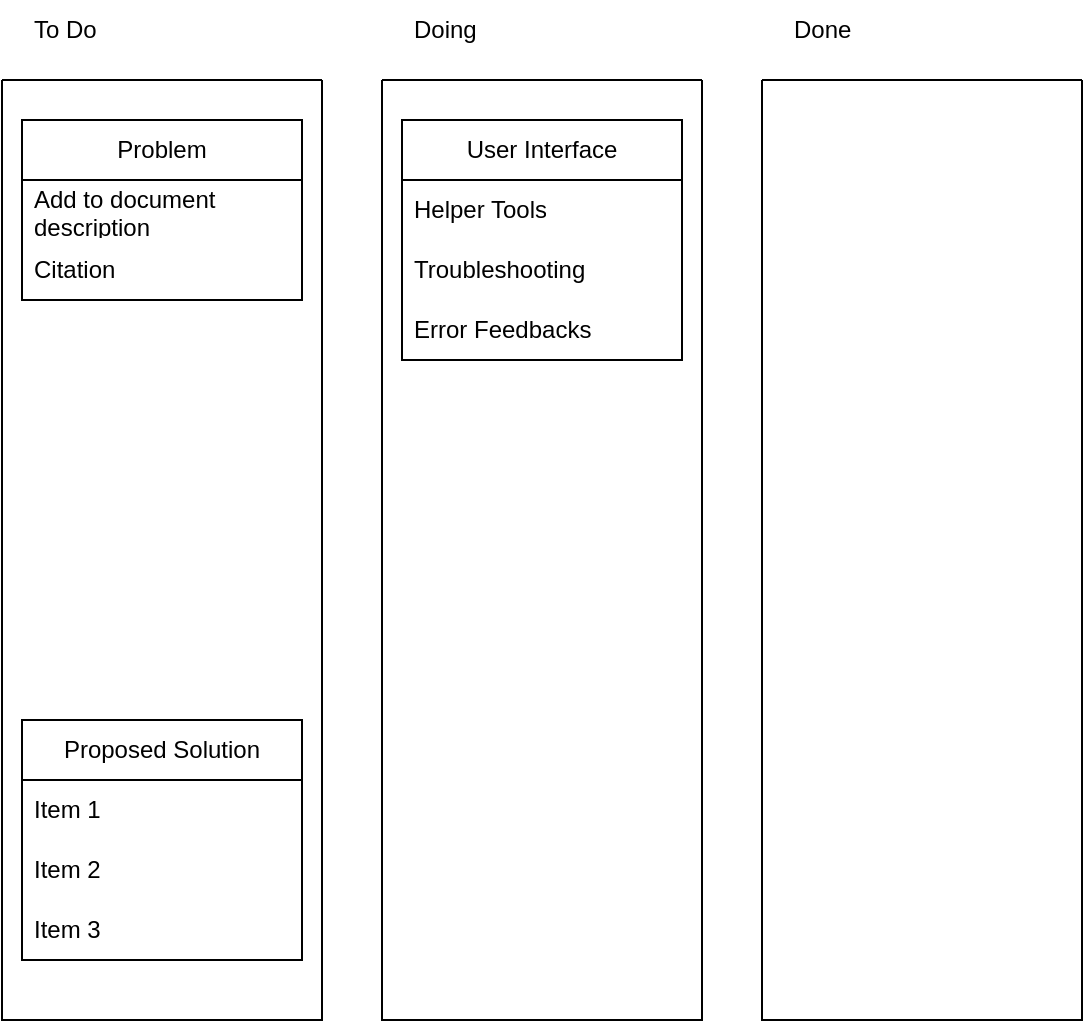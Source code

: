<mxfile version="20.8.5" type="github">
  <diagram name="Page-1" id="6133507b-19e7-1e82-6fc7-422aa6c4b21f">
    <mxGraphModel dx="1059" dy="525" grid="1" gridSize="10" guides="1" tooltips="1" connect="1" arrows="1" fold="1" page="1" pageScale="1" pageWidth="1100" pageHeight="850" background="none" math="0" shadow="0">
      <root>
        <mxCell id="0" />
        <mxCell id="1" parent="0" />
        <mxCell id="9TMIq2lv669NXwmXEwUK-1" value="Problem" style="swimlane;fontStyle=0;childLayout=stackLayout;horizontal=1;startSize=30;horizontalStack=0;resizeParent=1;resizeParentMax=0;resizeLast=0;collapsible=1;marginBottom=0;whiteSpace=wrap;html=1;" vertex="1" parent="1">
          <mxGeometry x="250" y="180" width="140" height="90" as="geometry" />
        </mxCell>
        <mxCell id="9TMIq2lv669NXwmXEwUK-2" value="Add to document description" style="text;strokeColor=none;fillColor=none;align=left;verticalAlign=middle;spacingLeft=4;spacingRight=4;overflow=hidden;points=[[0,0.5],[1,0.5]];portConstraint=eastwest;rotatable=0;whiteSpace=wrap;html=1;" vertex="1" parent="9TMIq2lv669NXwmXEwUK-1">
          <mxGeometry y="30" width="140" height="30" as="geometry" />
        </mxCell>
        <mxCell id="9TMIq2lv669NXwmXEwUK-3" value="Citation" style="text;strokeColor=none;fillColor=none;align=left;verticalAlign=middle;spacingLeft=4;spacingRight=4;overflow=hidden;points=[[0,0.5],[1,0.5]];portConstraint=eastwest;rotatable=0;whiteSpace=wrap;html=1;" vertex="1" parent="9TMIq2lv669NXwmXEwUK-1">
          <mxGeometry y="60" width="140" height="30" as="geometry" />
        </mxCell>
        <mxCell id="9TMIq2lv669NXwmXEwUK-10" value="" style="swimlane;startSize=0;" vertex="1" parent="1">
          <mxGeometry x="430" y="160" width="160" height="470" as="geometry" />
        </mxCell>
        <mxCell id="9TMIq2lv669NXwmXEwUK-12" value="User Interface" style="swimlane;fontStyle=0;childLayout=stackLayout;horizontal=1;startSize=30;horizontalStack=0;resizeParent=1;resizeParentMax=0;resizeLast=0;collapsible=1;marginBottom=0;whiteSpace=wrap;html=1;" vertex="1" parent="9TMIq2lv669NXwmXEwUK-10">
          <mxGeometry x="10" y="20" width="140" height="120" as="geometry" />
        </mxCell>
        <mxCell id="9TMIq2lv669NXwmXEwUK-13" value="Helper Tools" style="text;strokeColor=none;fillColor=none;align=left;verticalAlign=middle;spacingLeft=4;spacingRight=4;overflow=hidden;points=[[0,0.5],[1,0.5]];portConstraint=eastwest;rotatable=0;whiteSpace=wrap;html=1;" vertex="1" parent="9TMIq2lv669NXwmXEwUK-12">
          <mxGeometry y="30" width="140" height="30" as="geometry" />
        </mxCell>
        <mxCell id="9TMIq2lv669NXwmXEwUK-14" value="Troubleshooting" style="text;strokeColor=none;fillColor=none;align=left;verticalAlign=middle;spacingLeft=4;spacingRight=4;overflow=hidden;points=[[0,0.5],[1,0.5]];portConstraint=eastwest;rotatable=0;whiteSpace=wrap;html=1;" vertex="1" parent="9TMIq2lv669NXwmXEwUK-12">
          <mxGeometry y="60" width="140" height="30" as="geometry" />
        </mxCell>
        <mxCell id="9TMIq2lv669NXwmXEwUK-15" value="Error Feedbacks" style="text;strokeColor=none;fillColor=none;align=left;verticalAlign=middle;spacingLeft=4;spacingRight=4;overflow=hidden;points=[[0,0.5],[1,0.5]];portConstraint=eastwest;rotatable=0;whiteSpace=wrap;html=1;" vertex="1" parent="9TMIq2lv669NXwmXEwUK-12">
          <mxGeometry y="90" width="140" height="30" as="geometry" />
        </mxCell>
        <mxCell id="9TMIq2lv669NXwmXEwUK-11" value="" style="swimlane;startSize=0;" vertex="1" parent="1">
          <mxGeometry x="620" y="160" width="160" height="470" as="geometry" />
        </mxCell>
        <mxCell id="9TMIq2lv669NXwmXEwUK-9" value="" style="swimlane;startSize=0;" vertex="1" parent="1">
          <mxGeometry x="240" y="160" width="160" height="470" as="geometry" />
        </mxCell>
        <mxCell id="9TMIq2lv669NXwmXEwUK-5" value="Proposed Solution" style="swimlane;fontStyle=0;childLayout=stackLayout;horizontal=1;startSize=30;horizontalStack=0;resizeParent=1;resizeParentMax=0;resizeLast=0;collapsible=1;marginBottom=0;whiteSpace=wrap;html=1;" vertex="1" parent="9TMIq2lv669NXwmXEwUK-9">
          <mxGeometry x="10" y="320" width="140" height="120" as="geometry" />
        </mxCell>
        <mxCell id="9TMIq2lv669NXwmXEwUK-6" value="Item 1" style="text;strokeColor=none;fillColor=none;align=left;verticalAlign=middle;spacingLeft=4;spacingRight=4;overflow=hidden;points=[[0,0.5],[1,0.5]];portConstraint=eastwest;rotatable=0;whiteSpace=wrap;html=1;" vertex="1" parent="9TMIq2lv669NXwmXEwUK-5">
          <mxGeometry y="30" width="140" height="30" as="geometry" />
        </mxCell>
        <mxCell id="9TMIq2lv669NXwmXEwUK-7" value="Item 2" style="text;strokeColor=none;fillColor=none;align=left;verticalAlign=middle;spacingLeft=4;spacingRight=4;overflow=hidden;points=[[0,0.5],[1,0.5]];portConstraint=eastwest;rotatable=0;whiteSpace=wrap;html=1;" vertex="1" parent="9TMIq2lv669NXwmXEwUK-5">
          <mxGeometry y="60" width="140" height="30" as="geometry" />
        </mxCell>
        <mxCell id="9TMIq2lv669NXwmXEwUK-8" value="Item 3" style="text;strokeColor=none;fillColor=none;align=left;verticalAlign=middle;spacingLeft=4;spacingRight=4;overflow=hidden;points=[[0,0.5],[1,0.5]];portConstraint=eastwest;rotatable=0;whiteSpace=wrap;html=1;" vertex="1" parent="9TMIq2lv669NXwmXEwUK-5">
          <mxGeometry y="90" width="140" height="30" as="geometry" />
        </mxCell>
        <mxCell id="9TMIq2lv669NXwmXEwUK-16" value="To Do" style="text;strokeColor=none;fillColor=none;align=left;verticalAlign=middle;spacingLeft=4;spacingRight=4;overflow=hidden;points=[[0,0.5],[1,0.5]];portConstraint=eastwest;rotatable=0;whiteSpace=wrap;html=1;" vertex="1" parent="1">
          <mxGeometry x="250" y="120" width="140" height="30" as="geometry" />
        </mxCell>
        <mxCell id="9TMIq2lv669NXwmXEwUK-17" value="Doing" style="text;strokeColor=none;fillColor=none;align=left;verticalAlign=middle;spacingLeft=4;spacingRight=4;overflow=hidden;points=[[0,0.5],[1,0.5]];portConstraint=eastwest;rotatable=0;whiteSpace=wrap;html=1;" vertex="1" parent="1">
          <mxGeometry x="440" y="120" width="140" height="30" as="geometry" />
        </mxCell>
        <mxCell id="9TMIq2lv669NXwmXEwUK-18" value="Done" style="text;strokeColor=none;fillColor=none;align=left;verticalAlign=middle;spacingLeft=4;spacingRight=4;overflow=hidden;points=[[0,0.5],[1,0.5]];portConstraint=eastwest;rotatable=0;whiteSpace=wrap;html=1;" vertex="1" parent="1">
          <mxGeometry x="630" y="120" width="140" height="30" as="geometry" />
        </mxCell>
      </root>
    </mxGraphModel>
  </diagram>
</mxfile>
